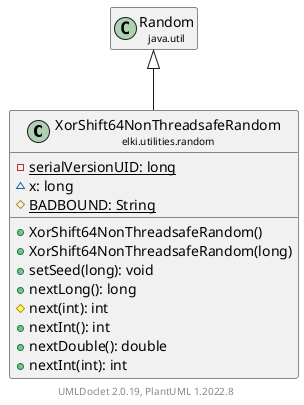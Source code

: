 @startuml
    remove .*\.(Instance|Par|Parameterizer|Factory)$
    set namespaceSeparator none
    hide empty fields
    hide empty methods

    class "<size:14>XorShift64NonThreadsafeRandom\n<size:10>elki.utilities.random" as elki.utilities.random.XorShift64NonThreadsafeRandom [[XorShift64NonThreadsafeRandom.html]] {
        {static} -serialVersionUID: long
        ~x: long
        {static} #BADBOUND: String
        +XorShift64NonThreadsafeRandom()
        +XorShift64NonThreadsafeRandom(long)
        +setSeed(long): void
        +nextLong(): long
        #next(int): int
        +nextInt(): int
        +nextDouble(): double
        +nextInt(int): int
    }

    class "<size:14>Random\n<size:10>java.util" as java.util.Random

    java.util.Random <|-- elki.utilities.random.XorShift64NonThreadsafeRandom

    center footer UMLDoclet 2.0.19, PlantUML 1.2022.8
@enduml
